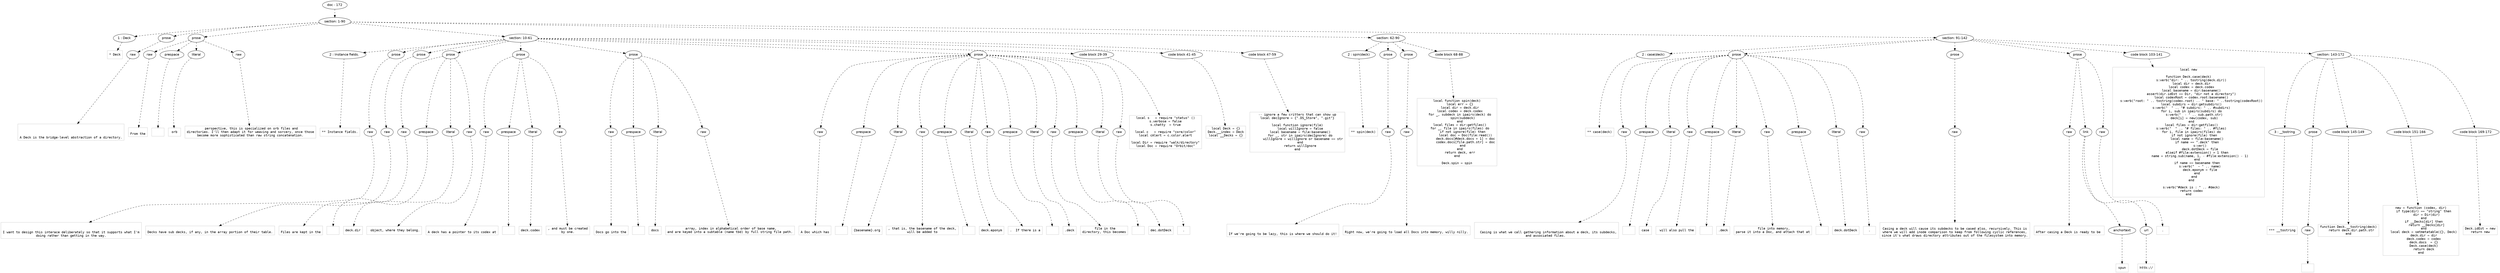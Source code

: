 digraph lpegNode {

node [fontname=Helvetica]
edge [style=dashed]

doc_0 [label="doc - 172"]


doc_0 -> { section_1}
{rank=same; section_1}

section_1 [label="section: 1-90"]


// END RANK doc_0

section_1 -> { header_2 prose_3 prose_4 section_5 section_6 section_7}
{rank=same; header_2 prose_3 prose_4 section_5 section_6 section_7}

header_2 [label="1 : Deck"]

prose_3 [label="prose"]

prose_4 [label="prose"]

section_5 [label="section: 10-61"]

section_6 [label="section: 62-90"]

section_7 [label="section: 91-142"]


// END RANK section_1

header_2 -> leaf_8
leaf_8  [color=Gray,shape=rectangle,fontname=Inconsolata,label="* Deck"]
// END RANK header_2

prose_3 -> { raw_9}
{rank=same; raw_9}

raw_9 [label="raw"]


// END RANK prose_3

raw_9 -> leaf_10
leaf_10  [color=Gray,shape=rectangle,fontname=Inconsolata,label="


A Deck is the bridge-level abstraction of a directory.
"]
// END RANK raw_9

prose_4 -> { raw_11 prespace_12 literal_13 raw_14}
{rank=same; raw_11 prespace_12 literal_13 raw_14}

raw_11 [label="raw"]

prespace_12 [label="prespace"]

literal_13 [label="literal"]

raw_14 [label="raw"]


// END RANK prose_4

raw_11 -> leaf_15
leaf_15  [color=Gray,shape=rectangle,fontname=Inconsolata,label="
From the"]
// END RANK raw_11

prespace_12 -> leaf_16
leaf_16  [color=Gray,shape=rectangle,fontname=Inconsolata,label=" "]
// END RANK prespace_12

literal_13 -> leaf_17
leaf_17  [color=Gray,shape=rectangle,fontname=Inconsolata,label="orb"]
// END RANK literal_13

raw_14 -> leaf_18
leaf_18  [color=Gray,shape=rectangle,fontname=Inconsolata,label=" perspective, this is specialized on orb files and
directories. I'll then adapt it for weaving and sorcery, once those
become more sophisticated than raw string concatenation.
"]
// END RANK raw_14

section_5 -> { header_19 prose_20 prose_21 prose_22 prose_23 prose_24 prose_25 codeblock_26 codeblock_27 codeblock_28}
{rank=same; header_19 prose_20 prose_21 prose_22 prose_23 prose_24 prose_25 codeblock_26 codeblock_27 codeblock_28}

header_19 [label="2 : Instance fields."]

prose_20 [label="prose"]

prose_21 [label="prose"]

prose_22 [label="prose"]

prose_23 [label="prose"]

prose_24 [label="prose"]

prose_25 [label="prose"]

codeblock_26 [label="code block 29-39"]

codeblock_27 [label="code block 41-45"]

codeblock_28 [label="code block 47-59"]


// END RANK section_5

header_19 -> leaf_29
leaf_29  [color=Gray,shape=rectangle,fontname=Inconsolata,label="** Instance fields."]
// END RANK header_19

prose_20 -> { raw_30}
{rank=same; raw_30}

raw_30 [label="raw"]


// END RANK prose_20

raw_30 -> leaf_31
leaf_31  [color=Gray,shape=rectangle,fontname=Inconsolata,label="

I want to design this interace deliberately so that it supports what I'm
doing rather than getting in the way.
"]
// END RANK raw_30

prose_21 -> { raw_32}
{rank=same; raw_32}

raw_32 [label="raw"]


// END RANK prose_21

raw_32 -> leaf_33
leaf_33  [color=Gray,shape=rectangle,fontname=Inconsolata,label="
Decks have sub decks, if any, in the array portion of their table.
"]
// END RANK raw_32

prose_22 -> { raw_34 prespace_35 literal_36 raw_37}
{rank=same; raw_34 prespace_35 literal_36 raw_37}

raw_34 [label="raw"]

prespace_35 [label="prespace"]

literal_36 [label="literal"]

raw_37 [label="raw"]


// END RANK prose_22

raw_34 -> leaf_38
leaf_38  [color=Gray,shape=rectangle,fontname=Inconsolata,label="
Files are kept in the"]
// END RANK raw_34

prespace_35 -> leaf_39
leaf_39  [color=Gray,shape=rectangle,fontname=Inconsolata,label=" "]
// END RANK prespace_35

literal_36 -> leaf_40
leaf_40  [color=Gray,shape=rectangle,fontname=Inconsolata,label="deck.dir"]
// END RANK literal_36

raw_37 -> leaf_41
leaf_41  [color=Gray,shape=rectangle,fontname=Inconsolata,label=" object, where they belong.
"]
// END RANK raw_37

prose_23 -> { raw_42 prespace_43 literal_44 raw_45}
{rank=same; raw_42 prespace_43 literal_44 raw_45}

raw_42 [label="raw"]

prespace_43 [label="prespace"]

literal_44 [label="literal"]

raw_45 [label="raw"]


// END RANK prose_23

raw_42 -> leaf_46
leaf_46  [color=Gray,shape=rectangle,fontname=Inconsolata,label="
A deck has a pointer to its codex at"]
// END RANK raw_42

prespace_43 -> leaf_47
leaf_47  [color=Gray,shape=rectangle,fontname=Inconsolata,label=" "]
// END RANK prespace_43

literal_44 -> leaf_48
leaf_48  [color=Gray,shape=rectangle,fontname=Inconsolata,label="deck.codex"]
// END RANK literal_44

raw_45 -> leaf_49
leaf_49  [color=Gray,shape=rectangle,fontname=Inconsolata,label=", and must be created
by one.
"]
// END RANK raw_45

prose_24 -> { raw_50 prespace_51 literal_52 raw_53}
{rank=same; raw_50 prespace_51 literal_52 raw_53}

raw_50 [label="raw"]

prespace_51 [label="prespace"]

literal_52 [label="literal"]

raw_53 [label="raw"]


// END RANK prose_24

raw_50 -> leaf_54
leaf_54  [color=Gray,shape=rectangle,fontname=Inconsolata,label="
Docs go into the"]
// END RANK raw_50

prespace_51 -> leaf_55
leaf_55  [color=Gray,shape=rectangle,fontname=Inconsolata,label=" "]
// END RANK prespace_51

literal_52 -> leaf_56
leaf_56  [color=Gray,shape=rectangle,fontname=Inconsolata,label="docs"]
// END RANK literal_52

raw_53 -> leaf_57
leaf_57  [color=Gray,shape=rectangle,fontname=Inconsolata,label=" array, index in alphabetical order of base name,
and are keyed into a subtable (name tbd) by full string file path.
"]
// END RANK raw_53

prose_25 -> { raw_58 prespace_59 literal_60 raw_61 prespace_62 literal_63 raw_64 prespace_65 literal_66 raw_67 prespace_68 literal_69 raw_70}
{rank=same; raw_58 prespace_59 literal_60 raw_61 prespace_62 literal_63 raw_64 prespace_65 literal_66 raw_67 prespace_68 literal_69 raw_70}

raw_58 [label="raw"]

prespace_59 [label="prespace"]

literal_60 [label="literal"]

raw_61 [label="raw"]

prespace_62 [label="prespace"]

literal_63 [label="literal"]

raw_64 [label="raw"]

prespace_65 [label="prespace"]

literal_66 [label="literal"]

raw_67 [label="raw"]

prespace_68 [label="prespace"]

literal_69 [label="literal"]

raw_70 [label="raw"]


// END RANK prose_25

raw_58 -> leaf_71
leaf_71  [color=Gray,shape=rectangle,fontname=Inconsolata,label="
A Doc which has"]
// END RANK raw_58

prespace_59 -> leaf_72
leaf_72  [color=Gray,shape=rectangle,fontname=Inconsolata,label=" "]
// END RANK prespace_59

literal_60 -> leaf_73
leaf_73  [color=Gray,shape=rectangle,fontname=Inconsolata,label="{basename}.org"]
// END RANK literal_60

raw_61 -> leaf_74
leaf_74  [color=Gray,shape=rectangle,fontname=Inconsolata,label=", that is, the basename of the deck,
will be added to"]
// END RANK raw_61

prespace_62 -> leaf_75
leaf_75  [color=Gray,shape=rectangle,fontname=Inconsolata,label=" "]
// END RANK prespace_62

literal_63 -> leaf_76
leaf_76  [color=Gray,shape=rectangle,fontname=Inconsolata,label="deck.eponym"]
// END RANK literal_63

raw_64 -> leaf_77
leaf_77  [color=Gray,shape=rectangle,fontname=Inconsolata,label=".  If there is a"]
// END RANK raw_64

prespace_65 -> leaf_78
leaf_78  [color=Gray,shape=rectangle,fontname=Inconsolata,label=" "]
// END RANK prespace_65

literal_66 -> leaf_79
leaf_79  [color=Gray,shape=rectangle,fontname=Inconsolata,label=".deck"]
// END RANK literal_66

raw_67 -> leaf_80
leaf_80  [color=Gray,shape=rectangle,fontname=Inconsolata,label=" file in the
directory, this becomes"]
// END RANK raw_67

prespace_68 -> leaf_81
leaf_81  [color=Gray,shape=rectangle,fontname=Inconsolata,label=" "]
// END RANK prespace_68

literal_69 -> leaf_82
leaf_82  [color=Gray,shape=rectangle,fontname=Inconsolata,label="dec.dotDeck"]
// END RANK literal_69

raw_70 -> leaf_83
leaf_83  [color=Gray,shape=rectangle,fontname=Inconsolata,label=".
"]
// END RANK raw_70

codeblock_26 -> leaf_84
leaf_84  [color=Gray,shape=rectangle,fontname=Inconsolata,label="local s   = require \"status\" ()
s.verbose = false
s.chatty  = true

local c   = require \"core/color\"
local cAlert = c.color.alert

local Dir = require \"walk/directory\"
local Doc = require \"Orbit/doc\""]
// END RANK codeblock_26

codeblock_27 -> leaf_85
leaf_85  [color=Gray,shape=rectangle,fontname=Inconsolata,label="local Deck = {}
Deck.__index = Deck
local __Decks = {}"]
// END RANK codeblock_27

codeblock_28 -> leaf_86
leaf_86  [color=Gray,shape=rectangle,fontname=Inconsolata,label="-- ignore a few critters that can show up
local decIgnore = {\".DS_Store\", \".git\"}

local function ignore(file)
   local willIgnore = false
   local basename = file:basename()
   for _, str in ipairs(decIgnore) do
      willIgnore = willIgnore or basename == str
   end
   return willIgnore
end"]
// END RANK codeblock_28

section_6 -> { header_87 prose_88 prose_89 codeblock_90}
{rank=same; header_87 prose_88 prose_89 codeblock_90}

header_87 [label="2 : spin(deck)"]

prose_88 [label="prose"]

prose_89 [label="prose"]

codeblock_90 [label="code block 68-88"]


// END RANK section_6

header_87 -> leaf_91
leaf_91  [color=Gray,shape=rectangle,fontname=Inconsolata,label="** spin(deck)"]
// END RANK header_87

prose_88 -> { raw_92}
{rank=same; raw_92}

raw_92 [label="raw"]


// END RANK prose_88

raw_92 -> leaf_93
leaf_93  [color=Gray,shape=rectangle,fontname=Inconsolata,label="

If we're going to be lazy, this is where we should do it!
"]
// END RANK raw_92

prose_89 -> { raw_94}
{rank=same; raw_94}

raw_94 [label="raw"]


// END RANK prose_89

raw_94 -> leaf_95
leaf_95  [color=Gray,shape=rectangle,fontname=Inconsolata,label="
Right now, we're going to load all Docs into memory, willy nilly.
"]
// END RANK raw_94

codeblock_90 -> leaf_96
leaf_96  [color=Gray,shape=rectangle,fontname=Inconsolata,label="local function spin(deck)
   local err = {}
   local dir = deck.dir
   local codex = deck.codex
   for _, subdeck in ipairs(deck) do
      spin(subdeck)
   end
   local files = dir:getfiles()
   for _, file in ipairs(files) do
      if not ignore(file) then
         local doc = Doc(file:read())
         deck.docs[#deck.docs + 1] = doc
         codex.docs[file.path.str] = doc
      end
   end
   return deck, err
end

Deck.spin = spin"]
// END RANK codeblock_90

section_7 -> { header_97 prose_98 prose_99 prose_100 codeblock_101 section_102}
{rank=same; header_97 prose_98 prose_99 prose_100 codeblock_101 section_102}

header_97 [label="2 : case(deck)"]

prose_98 [label="prose"]

prose_99 [label="prose"]

prose_100 [label="prose"]

codeblock_101 [label="code block 103-141"]

section_102 [label="section: 143-172"]


// END RANK section_7

header_97 -> leaf_103
leaf_103  [color=Gray,shape=rectangle,fontname=Inconsolata,label="** case(deck)"]
// END RANK header_97

prose_98 -> { raw_104 prespace_105 literal_106 raw_107 prespace_108 literal_109 raw_110 prespace_111 literal_112 raw_113}
{rank=same; raw_104 prespace_105 literal_106 raw_107 prespace_108 literal_109 raw_110 prespace_111 literal_112 raw_113}

raw_104 [label="raw"]

prespace_105 [label="prespace"]

literal_106 [label="literal"]

raw_107 [label="raw"]

prespace_108 [label="prespace"]

literal_109 [label="literal"]

raw_110 [label="raw"]

prespace_111 [label="prespace"]

literal_112 [label="literal"]

raw_113 [label="raw"]


// END RANK prose_98

raw_104 -> leaf_114
leaf_114  [color=Gray,shape=rectangle,fontname=Inconsolata,label="

  Casing is what we call gathering information about a deck, its subdecks,
and associated files. "]
// END RANK raw_104

prespace_105 -> leaf_115
leaf_115  [color=Gray,shape=rectangle,fontname=Inconsolata,label=" "]
// END RANK prespace_105

literal_106 -> leaf_116
leaf_116  [color=Gray,shape=rectangle,fontname=Inconsolata,label="case"]
// END RANK literal_106

raw_107 -> leaf_117
leaf_117  [color=Gray,shape=rectangle,fontname=Inconsolata,label=" will also pull the"]
// END RANK raw_107

prespace_108 -> leaf_118
leaf_118  [color=Gray,shape=rectangle,fontname=Inconsolata,label=" "]
// END RANK prespace_108

literal_109 -> leaf_119
leaf_119  [color=Gray,shape=rectangle,fontname=Inconsolata,label=".deck"]
// END RANK literal_109

raw_110 -> leaf_120
leaf_120  [color=Gray,shape=rectangle,fontname=Inconsolata,label=" file into memory,
parse it into a Doc, and attach that at"]
// END RANK raw_110

prespace_111 -> leaf_121
leaf_121  [color=Gray,shape=rectangle,fontname=Inconsolata,label=" "]
// END RANK prespace_111

literal_112 -> leaf_122
leaf_122  [color=Gray,shape=rectangle,fontname=Inconsolata,label="deck.dotDeck"]
// END RANK literal_112

raw_113 -> leaf_123
leaf_123  [color=Gray,shape=rectangle,fontname=Inconsolata,label=".
"]
// END RANK raw_113

prose_99 -> { raw_124}
{rank=same; raw_124}

raw_124 [label="raw"]


// END RANK prose_99

raw_124 -> leaf_125
leaf_125  [color=Gray,shape=rectangle,fontname=Inconsolata,label="
Casing a deck will cause its subdecks to be cased also, recursively. This is
where we will add inode comparison to keep from following cyclic references,
since it's what draws directory attributes out of the filesystem into memory.
"]
// END RANK raw_124

prose_100 -> { raw_126 link_127 raw_128}
{rank=same; raw_126 link_127 raw_128}

raw_126 [label="raw"]

link_127 [label="link"]

raw_128 [label="raw"]


// END RANK prose_100

raw_126 -> leaf_129
leaf_129  [color=Gray,shape=rectangle,fontname=Inconsolata,label="
After casing a Deck is ready to be "]
// END RANK raw_126

link_127 -> { anchortext_130 url_131}
{rank=same; anchortext_130 url_131}

anchortext_130 [label="anchortext"]

url_131 [label="url"]


// END RANK link_127

anchortext_130 -> leaf_132
leaf_132  [color=Gray,shape=rectangle,fontname=Inconsolata,label="spun"]
// END RANK anchortext_130

url_131 -> leaf_133
leaf_133  [color=Gray,shape=rectangle,fontname=Inconsolata,label="httk://"]
// END RANK url_131

raw_128 -> leaf_134
leaf_134  [color=Gray,shape=rectangle,fontname=Inconsolata,label=".
"]
// END RANK raw_128

codeblock_101 -> leaf_135
leaf_135  [color=Gray,shape=rectangle,fontname=Inconsolata,label="local new

function Deck.case(deck)
   s:verb(\"dir: \" .. tostring(deck.dir))
   local dir = deck.dir
   local codex = deck.codex
   local basename = dir:basename()
   assert(dir.idEst == Dir, \"dir not a directory\")
   local codexRoot = codex.root:basename()
   s:verb(\"root: \" .. tostring(codex.root) .. \" base: \" ..tostring(codexRoot))
   local subdirs = dir:getsubdirs()
   s:verb(\"  \" .. \"# subdirs: \" .. #subdirs)
   for i, sub in ipairs(subdirs) do
      s:verb(\"  - \" .. sub.path.str)
      deck[i] = new(codex, sub)
   end
   local files = dir:getfiles()
   s:verb(\"  \" .. \"# files: \" .. #files)
   for i, file in ipairs(files) do
      if not ignore(file) then
         local name = file:basename()
         if name == \".deck\" then
            s:ver()
            deck.dotDeck = file
         elseif #file:extension() > 1 then
            name = string.sub(name, 1, - #file:extension() - 1)
         end
         if name == basename then
            s:verb(\"  ~ \" .. name)
            deck.eponym = file
         end
      end
   end

   s:verb(\"#deck is : \" .. #deck)
   return codex
end"]
// END RANK codeblock_101

section_102 -> { header_136 prose_137 codeblock_138 codeblock_139 codeblock_140}
{rank=same; header_136 prose_137 codeblock_138 codeblock_139 codeblock_140}

header_136 [label="3 : __tostring"]

prose_137 [label="prose"]

codeblock_138 [label="code block 145-149"]

codeblock_139 [label="code block 151-166"]

codeblock_140 [label="code block 169-172"]


// END RANK section_102

header_136 -> leaf_141
leaf_141  [color=Gray,shape=rectangle,fontname=Inconsolata,label="*** __tostring"]
// END RANK header_136

prose_137 -> { raw_142}
{rank=same; raw_142}

raw_142 [label="raw"]


// END RANK prose_137

raw_142 -> leaf_143
leaf_143  [color=Gray,shape=rectangle,fontname=Inconsolata,label="
"]
// END RANK raw_142

codeblock_138 -> leaf_144
leaf_144  [color=Gray,shape=rectangle,fontname=Inconsolata,label="function Deck.__tostring(deck)
   return deck.dir.path.str
end"]
// END RANK codeblock_138

codeblock_139 -> leaf_145
leaf_145  [color=Gray,shape=rectangle,fontname=Inconsolata,label="new = function (codex, dir)
   if type(dir) == \"string\" then
      dir = Dir(dir)
   end
   if __Decks[dir] then
      return __Decks[dir]
   end
   local deck = setmetatable({}, Deck)
   deck.dir = dir
   deck.codex = codex
   deck.docs  = {}
   Deck.case(deck)
   return deck
end"]
// END RANK codeblock_139

codeblock_140 -> leaf_146
leaf_146  [color=Gray,shape=rectangle,fontname=Inconsolata,label="Deck.idEst = new
return new"]
// END RANK codeblock_140


}
